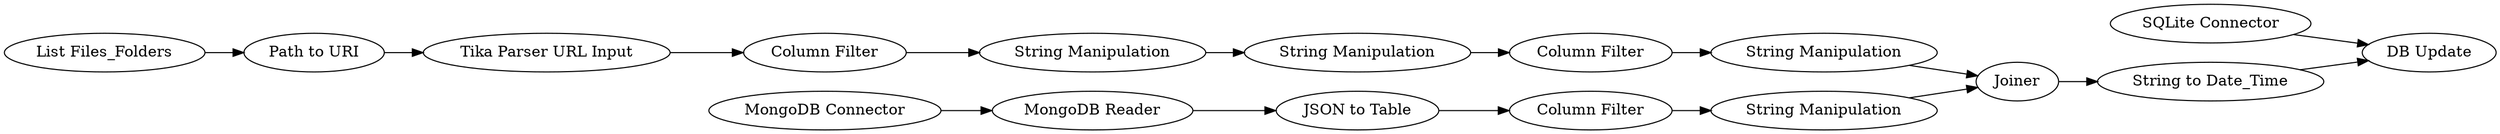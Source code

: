 digraph {
	18 -> 13
	7 -> 8
	14 -> 16
	11 -> 12
	4 -> 5
	8 -> 13
	1 -> 2
	15 -> 16
	3 -> 4
	13 -> 14
	5 -> 6
	17 -> 18
	2 -> 3
	12 -> 17
	6 -> 7
	10 -> 11
	5 [label="String Manipulation"]
	16 [label="DB Update"]
	14 [label="String to Date_Time"]
	13 [label=Joiner]
	1 [label="List Files_Folders"]
	7 [label="Column Filter"]
	11 [label="MongoDB Reader"]
	4 [label="Column Filter"]
	18 [label="String Manipulation"]
	8 [label="String Manipulation"]
	6 [label="String Manipulation"]
	15 [label="SQLite Connector"]
	12 [label="JSON to Table"]
	17 [label="Column Filter"]
	3 [label="Tika Parser URL Input"]
	2 [label="Path to URI"]
	10 [label="MongoDB Connector"]
	rankdir=LR
}
